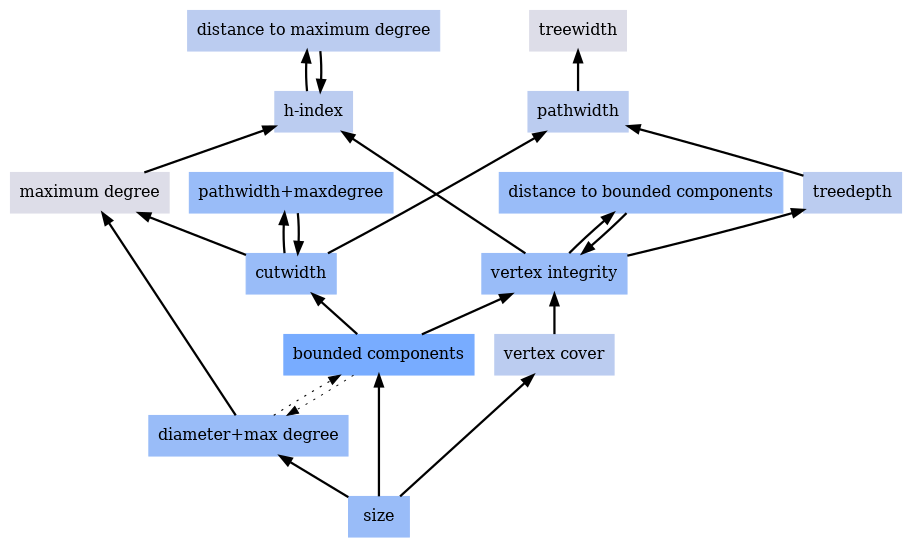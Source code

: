 digraph local_t7c4mp {
	node [color=lightblue2 style=filled]
	margin=0.04 size="6,6"
	rankdir = BT
	"n_ri9Seh" [label="diameter+max degree" URL="/parameters/html/ri9Seh" color="#99bcf8" shape=box]
	"n_kRR8zx" [label="distance to maximum degree" URL="/parameters/html/kRR8zx" color="#bbccf0" shape=box]
	"n_KVhJFB" [label="vertex integrity" URL="/parameters/html/KVhJFB" color="#99bcf8" shape=box]
	"n_KEP2qM" [label="treedepth" URL="/parameters/html/KEP2qM" color="#bbccf0" shape=box]
	"n_RPTCxd" [label="distance to bounded components" URL="/parameters/html/RPTCxd" color="#99bcf8" shape=box]
	"n_F1NpDy" [label="size" URL="/parameters/html/F1NpDy" color="#99bcf8" shape=box]
	"n_TLx1pz" [label="cutwidth" URL="/parameters/html/TLx1pz" color="#99bcf8" shape=box]
	"n_4lp9Yj" [label="vertex cover" URL="/parameters/html/4lp9Yj" color="#bbccf0" shape=box]
	"n_GNTwUS" [label="h-index" URL="/parameters/html/GNTwUS" color="#bbccf0" shape=box]
	"n_UyQ5yM" [label="maximum degree" URL="/parameters/html/UyQ5yM" color="#dddde8" shape=box]
	"n_t7c4mp" [label="bounded components" URL="/parameters/html/t7c4mp" color="#78acff" shape=box]
	"n_VHClqR" [label="pathwidth" URL="/parameters/html/VHClqR" color="#bbccf0" shape=box]
	"n_5Q7fuR" [label="treewidth" URL="/parameters/html/5Q7fuR" color="#dddde8" shape=box]
	"n_6BWcgd" [label="pathwidth+maxdegree" URL="/parameters/html/6BWcgd" color="#99bcf8" shape=box]
	"n_F1NpDy" -> "n_t7c4mp" [label="" decorate=true lblstyle="above, sloped" weight="100" penwidth="2.0"]
	"n_t7c4mp" -> "n_ri9Seh" [label="" decorate=true lblstyle="above, sloped" style="dotted" weight="1" penwidth="0.8"]
	"n_4lp9Yj" -> "n_KVhJFB" [label="" decorate=true lblstyle="above, sloped" weight="100" penwidth="2.0"]
	"n_VHClqR" -> "n_5Q7fuR" [label="" decorate=true lblstyle="above, sloped" weight="100" penwidth="2.0"]
	"n_TLx1pz" -> "n_6BWcgd" [label="" decorate=true lblstyle="above, sloped" weight="100" penwidth="2.0"]
	"n_F1NpDy" -> "n_ri9Seh" [label="" decorate=true lblstyle="above, sloped" weight="100" penwidth="2.0"]
	"n_t7c4mp" -> "n_KVhJFB" [label="" decorate=true lblstyle="above, sloped" weight="100" penwidth="2.0"]
	"n_RPTCxd" -> "n_KVhJFB" [label="" decorate=true lblstyle="above, sloped" weight="100" penwidth="2.0"]
	"n_GNTwUS" -> "n_kRR8zx" [label="" decorate=true lblstyle="above, sloped" weight="100" penwidth="2.0"]
	"n_KVhJFB" -> "n_GNTwUS" [label="" decorate=true lblstyle="above, sloped" weight="100" penwidth="2.0"]
	"n_KEP2qM" -> "n_VHClqR" [label="" decorate=true lblstyle="above, sloped" weight="100" penwidth="2.0"]
	"n_6BWcgd" -> "n_TLx1pz" [label="" decorate=true lblstyle="above, sloped" weight="100" penwidth="2.0"]
	"n_ri9Seh" -> "n_UyQ5yM" [label="" decorate=true lblstyle="above, sloped" weight="100" penwidth="2.0"]
	"n_UyQ5yM" -> "n_GNTwUS" [label="" decorate=true lblstyle="above, sloped" weight="100" penwidth="2.0"]
	"n_KVhJFB" -> "n_RPTCxd" [label="" decorate=true lblstyle="above, sloped" weight="100" penwidth="2.0"]
	"n_TLx1pz" -> "n_UyQ5yM" [label="" decorate=true lblstyle="above, sloped" weight="100" penwidth="2.0"]
	"n_F1NpDy" -> "n_4lp9Yj" [label="" decorate=true lblstyle="above, sloped" weight="100" penwidth="2.0"]
	"n_TLx1pz" -> "n_VHClqR" [label="" decorate=true lblstyle="above, sloped" weight="100" penwidth="2.0"]
	"n_ri9Seh" -> "n_t7c4mp" [label="" decorate=true lblstyle="above, sloped" style="dotted" weight="1" penwidth="1.0"]
	"n_t7c4mp" -> "n_TLx1pz" [label="" decorate=true lblstyle="above, sloped" weight="100" penwidth="2.0"]
	"n_KVhJFB" -> "n_KEP2qM" [label="" decorate=true lblstyle="above, sloped" weight="100" penwidth="2.0"]
	"n_kRR8zx" -> "n_GNTwUS" [label="" decorate=true lblstyle="above, sloped" weight="100" penwidth="2.0"]
}
